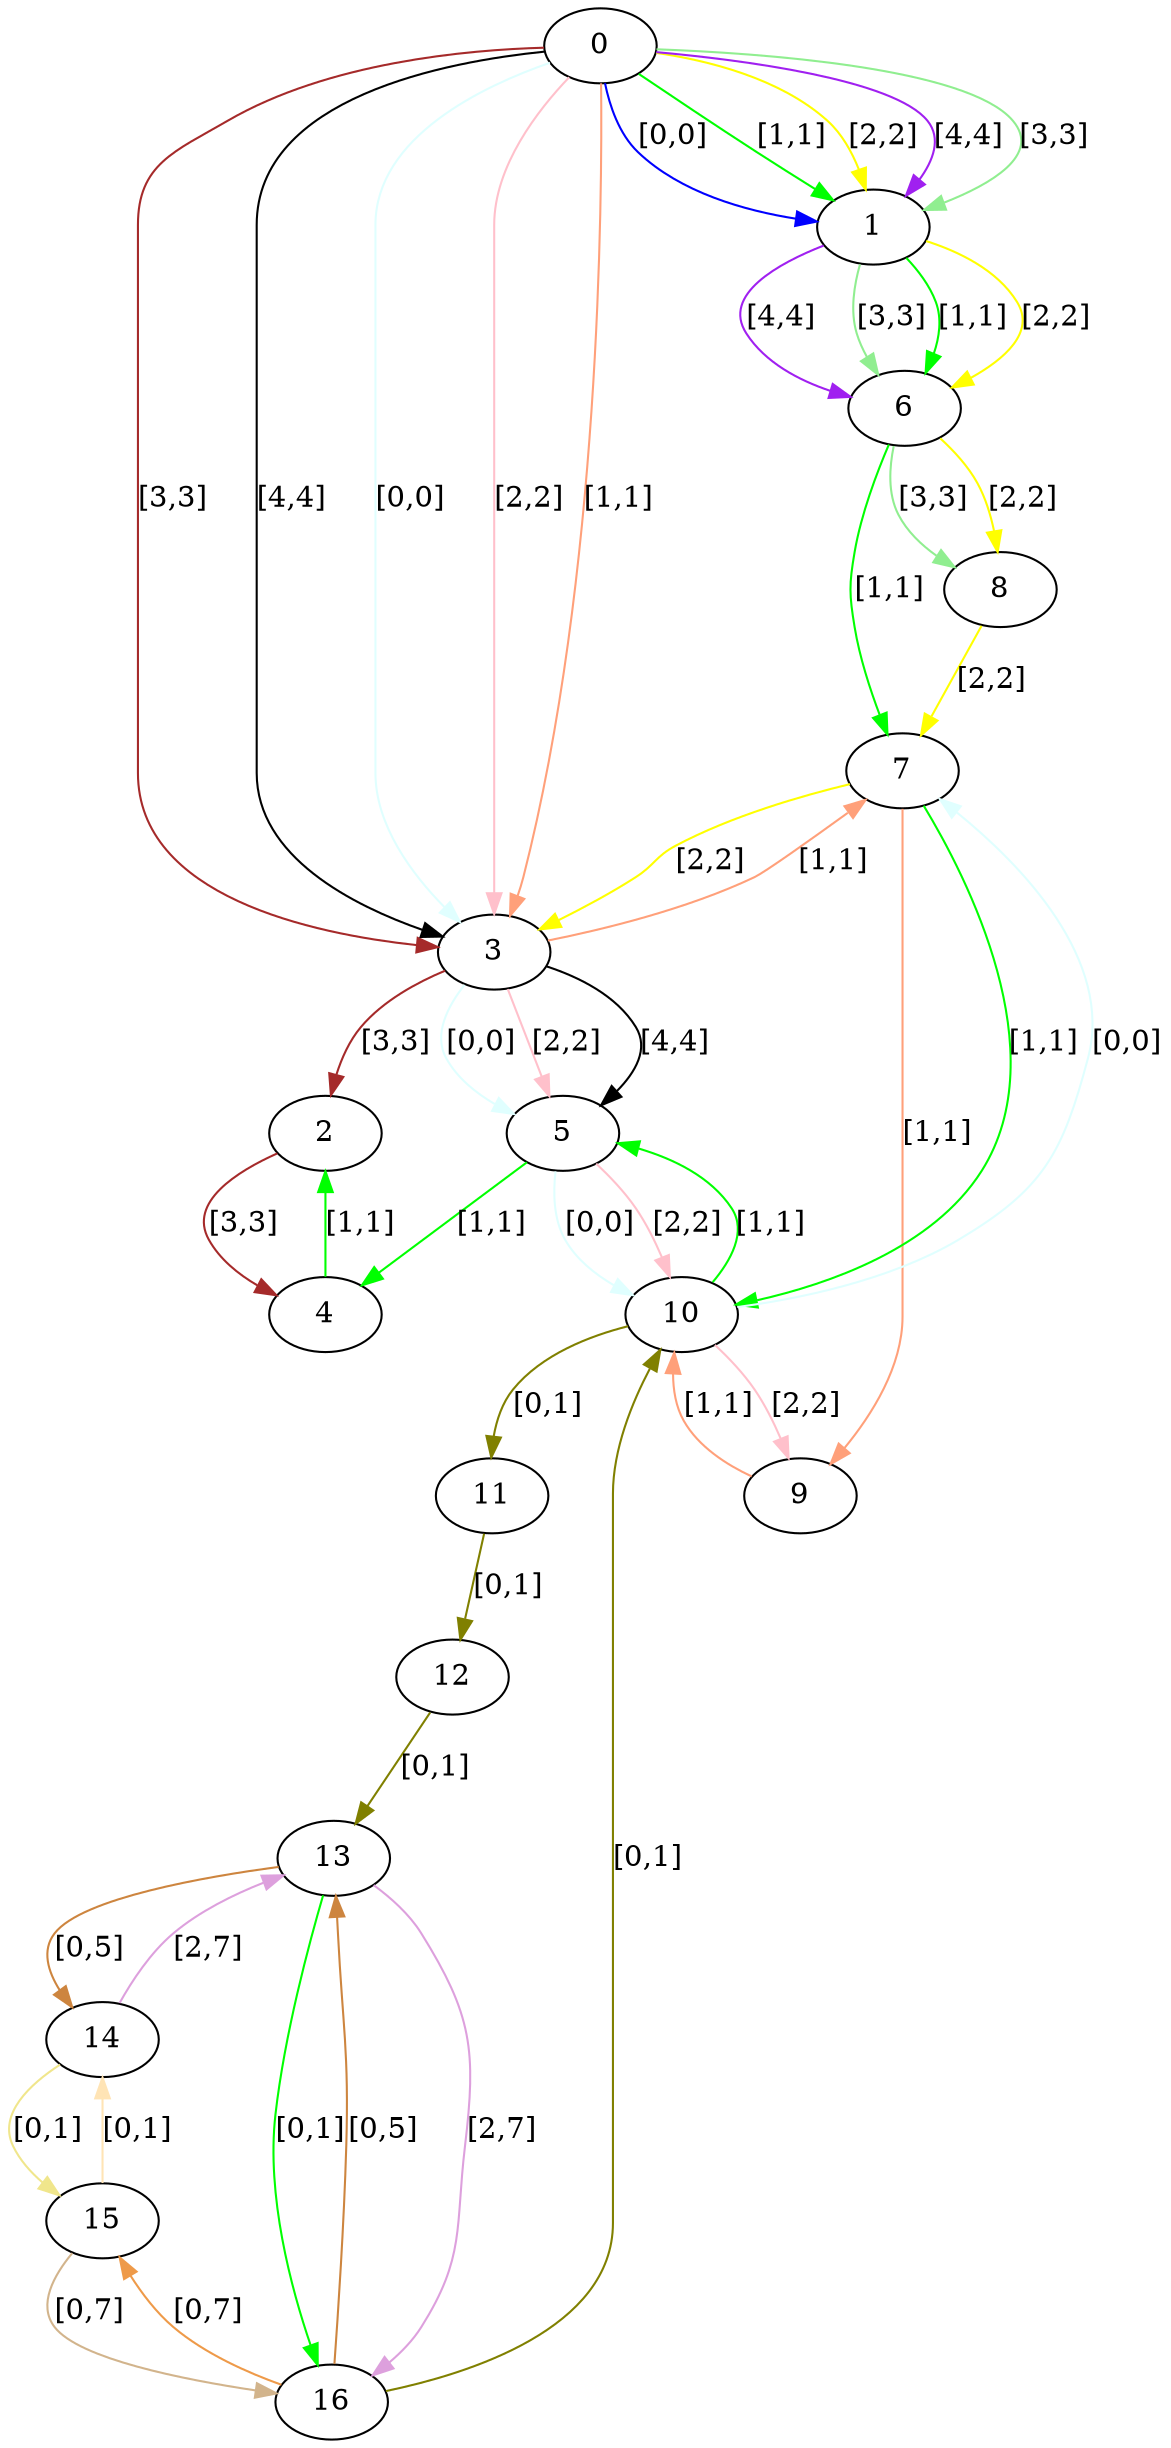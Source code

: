 digraph  {
0 [label=0];
1 [label=1];
2 [label=2];
3 [label=3];
4 [label=4];
5 [label=5];
6 [label=6];
7 [label=7];
8 [label=8];
9 [label=9];
10 [label=10];
11 [label=11];
12 [label=12];
13 [label=13];
14 [label=14];
15 [label=15];
16 [label=16];
0 -> 1  [color=blue, key=0, label="[0,0]"];
0 -> 1  [color=green, key=1, label="[1,1]"];
0 -> 1  [color=yellow, key=2, label="[2,2]"];
0 -> 1  [color=purple, key=3, label="[4,4]"];
0 -> 1  [color=lightgreen, key=4, label="[3,3]"];
0 -> 3  [color=brown, key=0, label="[3,3]"];
0 -> 3  [color=black, key=1, label="[4,4]"];
0 -> 3  [color=lightcyan, key=2, label="[0,0]"];
0 -> 3  [color=pink, key=3, label="[2,2]"];
0 -> 3  [color=lightsalmon, key=4, label="[1,1]"];
1 -> 6  [color=green, key=0, label="[1,1]"];
1 -> 6  [color=yellow, key=1, label="[2,2]"];
1 -> 6  [color=purple, key=2, label="[4,4]"];
1 -> 6  [color=lightgreen, key=3, label="[3,3]"];
2 -> 4  [color=brown, key=0, label="[3,3]"];
3 -> 2  [color=brown, key=0, label="[3,3]"];
3 -> 5  [color=black, key=0, label="[4,4]"];
3 -> 5  [color=lightcyan, key=1, label="[0,0]"];
3 -> 5  [color=pink, key=2, label="[2,2]"];
3 -> 7  [color=lightsalmon, key=0, label="[1,1]"];
4 -> 2  [color=green, key=0, label="[1,1]"];
5 -> 4  [color=green, key=0, label="[1,1]"];
5 -> 10  [color=lightcyan, key=0, label="[0,0]"];
5 -> 10  [color=pink, key=1, label="[2,2]"];
6 -> 7  [color=green, key=0, label="[1,1]"];
6 -> 8  [color=yellow, key=0, label="[2,2]"];
6 -> 8  [color=lightgreen, key=1, label="[3,3]"];
7 -> 10  [color=green, key=0, label="[1,1]"];
7 -> 3  [color=yellow, key=0, label="[2,2]"];
7 -> 9  [color=lightsalmon, key=0, label="[1,1]"];
8 -> 7  [color=yellow, key=0, label="[2,2]"];
9 -> 10  [color=lightsalmon, key=0, label="[1,1]"];
10 -> 5  [color=green, key=0, label="[1,1]"];
10 -> 7  [color=lightcyan, key=0, label="[0,0]"];
10 -> 9  [color=pink, key=0, label="[2,2]"];
10 -> 11  [color=olive, key=0, label="[0,1]"];
11 -> 12  [color=olive, key=0, label="[0,1]"];
12 -> 13  [color=olive, key=0, label="[0,1]"];
13 -> 16  [color=lime, key=0, label="[0,1]"];
13 -> 16  [color=plum, key=1, label="[2,7]"];
13 -> 14  [color=peru, key=0, label="[0,5]"];
14 -> 15  [color=khaki, key=0, label="[0,1]"];
14 -> 13  [color=plum, key=0, label="[2,7]"];
15 -> 14  [color=moccasin, key=0, label="[0,1]"];
15 -> 16  [color=tan, key=0, label="[0,7]"];
16 -> 10  [color=olive, key=0, label="[0,1]"];
16 -> 13  [color=peru, key=0, label="[0,5]"];
16 -> 15  [color=tan2, key=0, label="[0,7]"];
}
